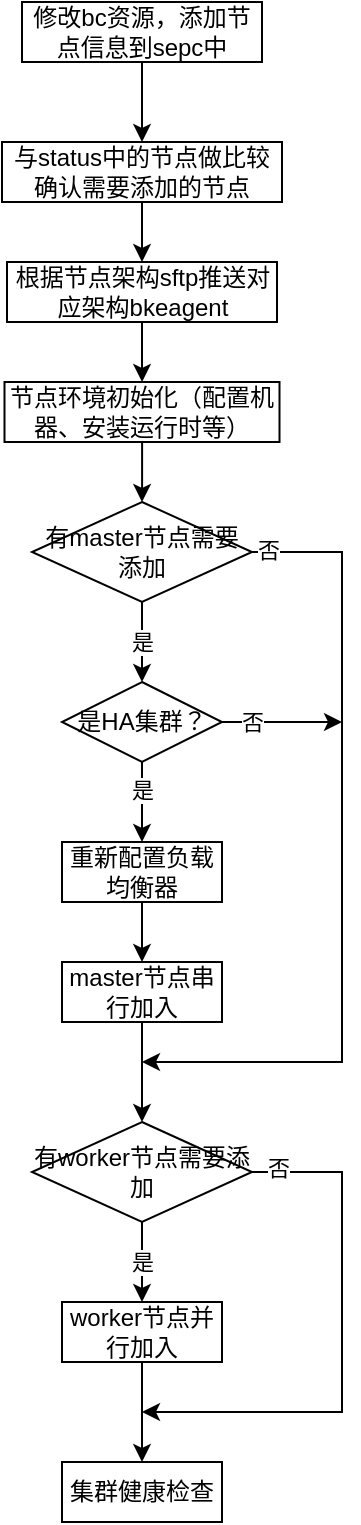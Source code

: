 <mxfile version="21.1.7" type="github">
  <diagram name="第 1 页" id="zT4W01S-cl8MvEPdsr_O">
    <mxGraphModel dx="1195" dy="556" grid="1" gridSize="10" guides="1" tooltips="1" connect="1" arrows="1" fold="1" page="1" pageScale="1" pageWidth="827" pageHeight="1169" math="0" shadow="0">
      <root>
        <mxCell id="0" />
        <mxCell id="1" parent="0" />
        <mxCell id="QrTfvvCOfK35iwcgcaVT-10" value="" style="edgeStyle=orthogonalEdgeStyle;rounded=0;orthogonalLoop=1;jettySize=auto;html=1;" edge="1" parent="1" source="QrTfvvCOfK35iwcgcaVT-1" target="QrTfvvCOfK35iwcgcaVT-2">
          <mxGeometry relative="1" as="geometry" />
        </mxCell>
        <mxCell id="QrTfvvCOfK35iwcgcaVT-1" value="修改bc资源，添加节点信息到sepc中" style="rounded=0;whiteSpace=wrap;html=1;" vertex="1" parent="1">
          <mxGeometry x="105" y="70" width="120" height="30" as="geometry" />
        </mxCell>
        <mxCell id="QrTfvvCOfK35iwcgcaVT-38" value="" style="edgeStyle=orthogonalEdgeStyle;rounded=0;orthogonalLoop=1;jettySize=auto;html=1;" edge="1" parent="1" source="QrTfvvCOfK35iwcgcaVT-2" target="QrTfvvCOfK35iwcgcaVT-36">
          <mxGeometry relative="1" as="geometry" />
        </mxCell>
        <mxCell id="QrTfvvCOfK35iwcgcaVT-2" value="与status中的节点做比较确认需要添加的节点" style="rounded=0;whiteSpace=wrap;html=1;" vertex="1" parent="1">
          <mxGeometry x="95" y="140" width="140" height="30" as="geometry" />
        </mxCell>
        <mxCell id="QrTfvvCOfK35iwcgcaVT-13" value="" style="edgeStyle=orthogonalEdgeStyle;rounded=0;orthogonalLoop=1;jettySize=auto;html=1;" edge="1" parent="1" source="QrTfvvCOfK35iwcgcaVT-3" target="QrTfvvCOfK35iwcgcaVT-6">
          <mxGeometry relative="1" as="geometry" />
        </mxCell>
        <mxCell id="QrTfvvCOfK35iwcgcaVT-3" value="master节点串行加入" style="rounded=0;whiteSpace=wrap;html=1;" vertex="1" parent="1">
          <mxGeometry x="125" y="550" width="80" height="30" as="geometry" />
        </mxCell>
        <mxCell id="QrTfvvCOfK35iwcgcaVT-39" value="" style="edgeStyle=orthogonalEdgeStyle;rounded=0;orthogonalLoop=1;jettySize=auto;html=1;" edge="1" parent="1" source="QrTfvvCOfK35iwcgcaVT-4" target="QrTfvvCOfK35iwcgcaVT-8">
          <mxGeometry relative="1" as="geometry" />
        </mxCell>
        <mxCell id="QrTfvvCOfK35iwcgcaVT-4" value="worker节点并行加入" style="rounded=0;whiteSpace=wrap;html=1;" vertex="1" parent="1">
          <mxGeometry x="125" y="720" width="80" height="30" as="geometry" />
        </mxCell>
        <mxCell id="QrTfvvCOfK35iwcgcaVT-28" value="" style="edgeStyle=orthogonalEdgeStyle;rounded=0;orthogonalLoop=1;jettySize=auto;html=1;" edge="1" parent="1" source="QrTfvvCOfK35iwcgcaVT-5" target="QrTfvvCOfK35iwcgcaVT-24">
          <mxGeometry relative="1" as="geometry" />
        </mxCell>
        <mxCell id="QrTfvvCOfK35iwcgcaVT-29" value="是" style="edgeLabel;html=1;align=center;verticalAlign=middle;resizable=0;points=[];" vertex="1" connectable="0" parent="QrTfvvCOfK35iwcgcaVT-28">
          <mxGeometry x="-0.667" relative="1" as="geometry">
            <mxPoint y="13" as="offset" />
          </mxGeometry>
        </mxCell>
        <mxCell id="QrTfvvCOfK35iwcgcaVT-31" style="edgeStyle=orthogonalEdgeStyle;rounded=0;orthogonalLoop=1;jettySize=auto;html=1;exitX=1;exitY=0.5;exitDx=0;exitDy=0;" edge="1" parent="1" source="QrTfvvCOfK35iwcgcaVT-5">
          <mxGeometry relative="1" as="geometry">
            <mxPoint x="165" y="600" as="targetPoint" />
            <Array as="points">
              <mxPoint x="265" y="345" />
              <mxPoint x="265" y="600" />
            </Array>
          </mxGeometry>
        </mxCell>
        <mxCell id="QrTfvvCOfK35iwcgcaVT-34" value="否" style="edgeLabel;html=1;align=center;verticalAlign=middle;resizable=0;points=[];" vertex="1" connectable="0" parent="QrTfvvCOfK35iwcgcaVT-31">
          <mxGeometry x="-0.963" y="1" relative="1" as="geometry">
            <mxPoint as="offset" />
          </mxGeometry>
        </mxCell>
        <mxCell id="QrTfvvCOfK35iwcgcaVT-5" value="有master节点需要添加" style="rhombus;whiteSpace=wrap;html=1;" vertex="1" parent="1">
          <mxGeometry x="110" y="320" width="110" height="50" as="geometry" />
        </mxCell>
        <mxCell id="QrTfvvCOfK35iwcgcaVT-14" value="" style="edgeStyle=orthogonalEdgeStyle;rounded=0;orthogonalLoop=1;jettySize=auto;html=1;" edge="1" parent="1" source="QrTfvvCOfK35iwcgcaVT-6" target="QrTfvvCOfK35iwcgcaVT-4">
          <mxGeometry relative="1" as="geometry" />
        </mxCell>
        <mxCell id="QrTfvvCOfK35iwcgcaVT-21" value="是" style="edgeLabel;html=1;align=center;verticalAlign=middle;resizable=0;points=[];" vertex="1" connectable="0" parent="QrTfvvCOfK35iwcgcaVT-14">
          <mxGeometry x="-0.751" relative="1" as="geometry">
            <mxPoint y="15" as="offset" />
          </mxGeometry>
        </mxCell>
        <mxCell id="QrTfvvCOfK35iwcgcaVT-19" style="edgeStyle=orthogonalEdgeStyle;rounded=0;orthogonalLoop=1;jettySize=auto;html=1;exitX=1;exitY=0.5;exitDx=0;exitDy=0;" edge="1" parent="1" source="QrTfvvCOfK35iwcgcaVT-6">
          <mxGeometry relative="1" as="geometry">
            <mxPoint x="165" y="775" as="targetPoint" />
            <Array as="points">
              <mxPoint x="265" y="655" />
              <mxPoint x="265" y="775" />
            </Array>
          </mxGeometry>
        </mxCell>
        <mxCell id="QrTfvvCOfK35iwcgcaVT-20" value="否" style="edgeLabel;html=1;align=center;verticalAlign=middle;resizable=0;points=[];" vertex="1" connectable="0" parent="QrTfvvCOfK35iwcgcaVT-19">
          <mxGeometry x="-0.9" y="2" relative="1" as="geometry">
            <mxPoint as="offset" />
          </mxGeometry>
        </mxCell>
        <mxCell id="QrTfvvCOfK35iwcgcaVT-6" value="有worker节点需要添加" style="rhombus;whiteSpace=wrap;html=1;" vertex="1" parent="1">
          <mxGeometry x="110" y="630" width="110" height="50" as="geometry" />
        </mxCell>
        <mxCell id="QrTfvvCOfK35iwcgcaVT-8" value="集群健康检查" style="rounded=0;whiteSpace=wrap;html=1;" vertex="1" parent="1">
          <mxGeometry x="125" y="800" width="80" height="30" as="geometry" />
        </mxCell>
        <mxCell id="QrTfvvCOfK35iwcgcaVT-26" value="" style="edgeStyle=orthogonalEdgeStyle;rounded=0;orthogonalLoop=1;jettySize=auto;html=1;" edge="1" parent="1" source="QrTfvvCOfK35iwcgcaVT-24" target="QrTfvvCOfK35iwcgcaVT-25">
          <mxGeometry relative="1" as="geometry" />
        </mxCell>
        <mxCell id="QrTfvvCOfK35iwcgcaVT-30" value="是" style="edgeLabel;html=1;align=center;verticalAlign=middle;resizable=0;points=[];" vertex="1" connectable="0" parent="QrTfvvCOfK35iwcgcaVT-26">
          <mxGeometry x="-0.3" relative="1" as="geometry">
            <mxPoint as="offset" />
          </mxGeometry>
        </mxCell>
        <mxCell id="QrTfvvCOfK35iwcgcaVT-33" style="edgeStyle=orthogonalEdgeStyle;rounded=0;orthogonalLoop=1;jettySize=auto;html=1;exitX=1;exitY=0.5;exitDx=0;exitDy=0;" edge="1" parent="1" source="QrTfvvCOfK35iwcgcaVT-24">
          <mxGeometry relative="1" as="geometry">
            <mxPoint x="265" y="430" as="targetPoint" />
          </mxGeometry>
        </mxCell>
        <mxCell id="QrTfvvCOfK35iwcgcaVT-35" value="否" style="edgeLabel;html=1;align=center;verticalAlign=middle;resizable=0;points=[];" vertex="1" connectable="0" parent="QrTfvvCOfK35iwcgcaVT-33">
          <mxGeometry x="-0.767" y="1" relative="1" as="geometry">
            <mxPoint x="8" y="1" as="offset" />
          </mxGeometry>
        </mxCell>
        <mxCell id="QrTfvvCOfK35iwcgcaVT-24" value="是HA集群？" style="rhombus;whiteSpace=wrap;html=1;" vertex="1" parent="1">
          <mxGeometry x="125" y="410" width="80" height="40" as="geometry" />
        </mxCell>
        <mxCell id="QrTfvvCOfK35iwcgcaVT-27" value="" style="edgeStyle=orthogonalEdgeStyle;rounded=0;orthogonalLoop=1;jettySize=auto;html=1;" edge="1" parent="1" source="QrTfvvCOfK35iwcgcaVT-25" target="QrTfvvCOfK35iwcgcaVT-3">
          <mxGeometry relative="1" as="geometry" />
        </mxCell>
        <mxCell id="QrTfvvCOfK35iwcgcaVT-25" value="重新配置负载均衡器" style="rounded=0;whiteSpace=wrap;html=1;" vertex="1" parent="1">
          <mxGeometry x="125" y="490" width="80" height="30" as="geometry" />
        </mxCell>
        <mxCell id="QrTfvvCOfK35iwcgcaVT-41" value="" style="edgeStyle=orthogonalEdgeStyle;rounded=0;orthogonalLoop=1;jettySize=auto;html=1;" edge="1" parent="1" source="QrTfvvCOfK35iwcgcaVT-36" target="QrTfvvCOfK35iwcgcaVT-40">
          <mxGeometry relative="1" as="geometry" />
        </mxCell>
        <mxCell id="QrTfvvCOfK35iwcgcaVT-36" value="根据节点架构sftp推送对应架构bkeagent" style="rounded=0;whiteSpace=wrap;html=1;" vertex="1" parent="1">
          <mxGeometry x="97.5" y="200" width="135" height="30" as="geometry" />
        </mxCell>
        <mxCell id="QrTfvvCOfK35iwcgcaVT-42" value="" style="edgeStyle=orthogonalEdgeStyle;rounded=0;orthogonalLoop=1;jettySize=auto;html=1;" edge="1" parent="1" source="QrTfvvCOfK35iwcgcaVT-40" target="QrTfvvCOfK35iwcgcaVT-5">
          <mxGeometry relative="1" as="geometry" />
        </mxCell>
        <mxCell id="QrTfvvCOfK35iwcgcaVT-40" value="节点环境初始化（配置机器、安装运行时等）" style="rounded=0;whiteSpace=wrap;html=1;" vertex="1" parent="1">
          <mxGeometry x="96.25" y="260" width="137.5" height="30" as="geometry" />
        </mxCell>
      </root>
    </mxGraphModel>
  </diagram>
</mxfile>
